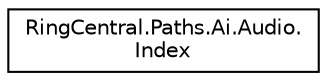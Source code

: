 digraph "Graphical Class Hierarchy"
{
 // LATEX_PDF_SIZE
  edge [fontname="Helvetica",fontsize="10",labelfontname="Helvetica",labelfontsize="10"];
  node [fontname="Helvetica",fontsize="10",shape=record];
  rankdir="LR";
  Node0 [label="RingCentral.Paths.Ai.Audio.\lIndex",height=0.2,width=0.4,color="black", fillcolor="white", style="filled",URL="$classRingCentral_1_1Paths_1_1Ai_1_1Audio_1_1Index.html",tooltip=" "];
}
